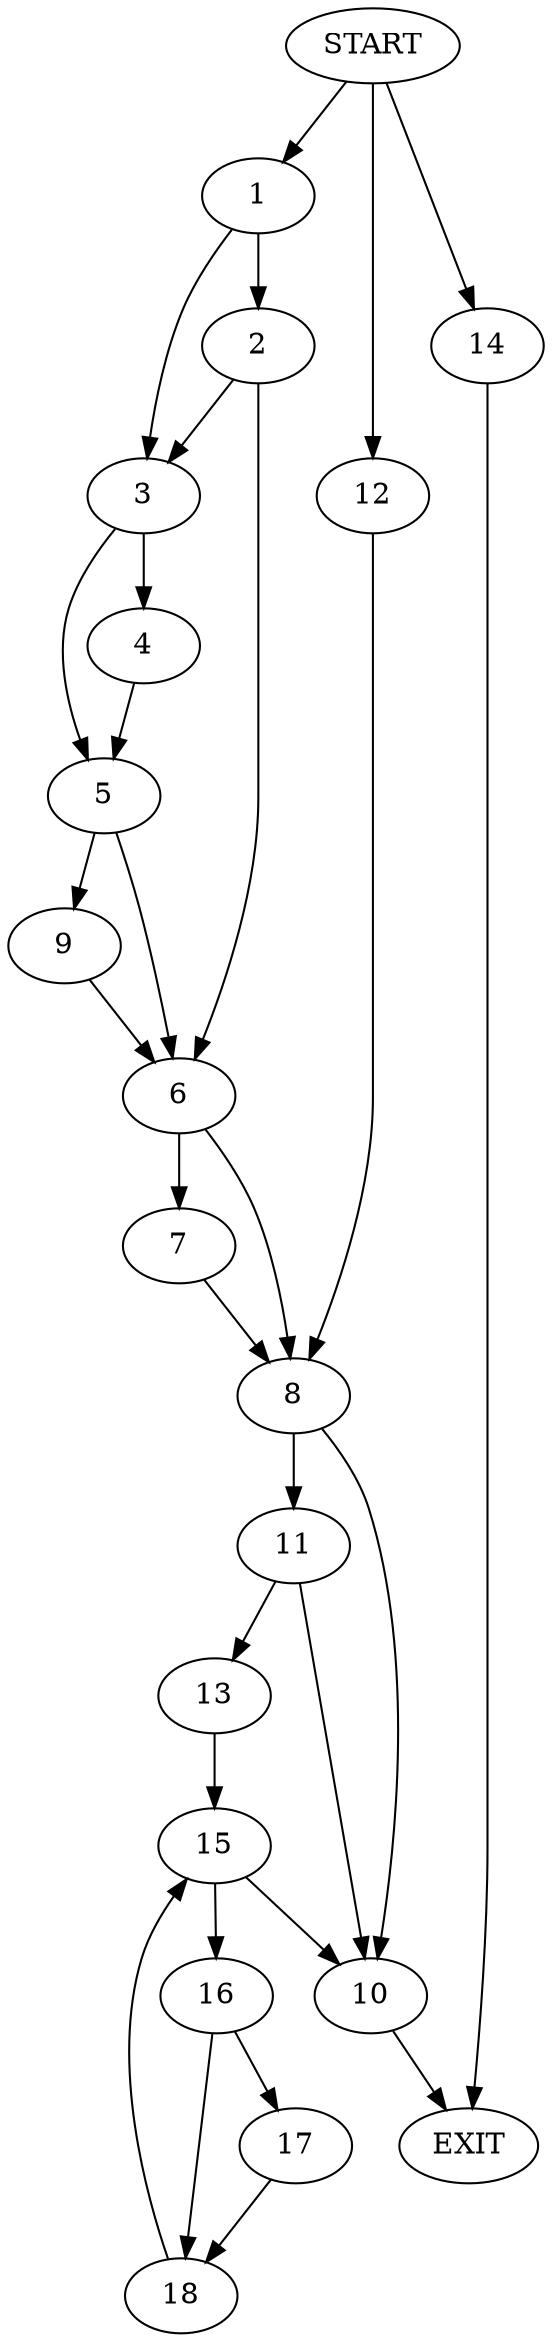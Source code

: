 digraph {
0 [label="START"]
19 [label="EXIT"]
0 -> 1
1 -> 2
1 -> 3
3 -> 4
3 -> 5
2 -> 3
2 -> 6
6 -> 7
6 -> 8
4 -> 5
5 -> 9
5 -> 6
9 -> 6
8 -> 10
8 -> 11
7 -> 8
0 -> 12
12 -> 8
10 -> 19
11 -> 10
11 -> 13
0 -> 14
14 -> 19
13 -> 15
15 -> 10
15 -> 16
16 -> 17
16 -> 18
18 -> 15
17 -> 18
}
